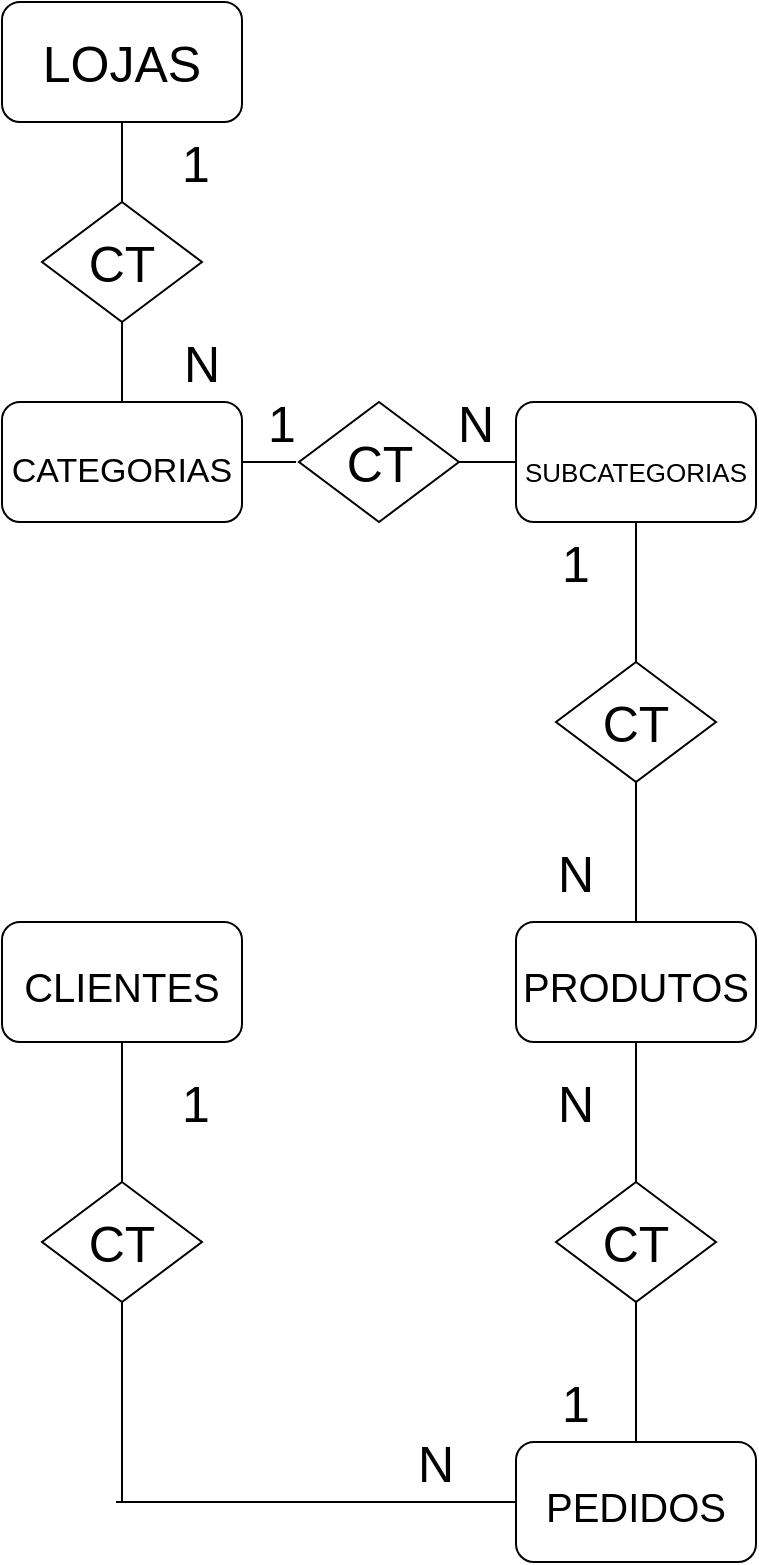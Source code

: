 <mxfile version="10.9.5" type="device"><diagram id="i4XgI-IVHfa8JobRN22N" name="CONCEITUAL"><mxGraphModel dx="1108" dy="758" grid="1" gridSize="10" guides="1" tooltips="1" connect="1" arrows="1" fold="1" page="1" pageScale="1" pageWidth="827" pageHeight="1169" math="0" shadow="0"><root><mxCell id="0"/><mxCell id="1" parent="0"/><mxCell id="RunzrBEFtfNlM01D3dQ2-3" value="" style="rounded=1;whiteSpace=wrap;html=1;" vertex="1" parent="1"><mxGeometry x="353" y="310" width="120" height="60" as="geometry"/></mxCell><mxCell id="RunzrBEFtfNlM01D3dQ2-4" value="LOJAS" style="text;html=1;strokeColor=none;fillColor=none;align=center;verticalAlign=middle;whiteSpace=wrap;rounded=0;fontSize=25;" vertex="1" parent="1"><mxGeometry x="353" y="310" width="120" height="60" as="geometry"/></mxCell><mxCell id="RunzrBEFtfNlM01D3dQ2-6" value="" style="rounded=1;whiteSpace=wrap;html=1;fontSize=25;" vertex="1" parent="1"><mxGeometry x="353" y="510" width="120" height="60" as="geometry"/></mxCell><mxCell id="RunzrBEFtfNlM01D3dQ2-7" value="&lt;font style=&quot;font-size: 17px&quot;&gt;CATEGORIAS&lt;/font&gt;" style="text;html=1;strokeColor=none;fillColor=none;align=center;verticalAlign=middle;whiteSpace=wrap;rounded=0;fontSize=25;" vertex="1" parent="1"><mxGeometry x="353" y="510" width="120" height="60" as="geometry"/></mxCell><mxCell id="RunzrBEFtfNlM01D3dQ2-8" value="" style="rounded=1;whiteSpace=wrap;html=1;fontSize=25;" vertex="1" parent="1"><mxGeometry x="610" y="510" width="120" height="60" as="geometry"/></mxCell><mxCell id="RunzrBEFtfNlM01D3dQ2-9" value="" style="endArrow=none;html=1;fontSize=25;exitX=0.5;exitY=1;exitDx=0;exitDy=0;" edge="1" parent="1" source="RunzrBEFtfNlM01D3dQ2-10" target="RunzrBEFtfNlM01D3dQ2-7"><mxGeometry width="50" height="50" relative="1" as="geometry"><mxPoint x="350" y="720" as="sourcePoint"/><mxPoint x="230" y="670" as="targetPoint"/></mxGeometry></mxCell><mxCell id="RunzrBEFtfNlM01D3dQ2-10" value="" style="rhombus;whiteSpace=wrap;html=1;fontSize=25;" vertex="1" parent="1"><mxGeometry x="373" y="410" width="80" height="60" as="geometry"/></mxCell><mxCell id="RunzrBEFtfNlM01D3dQ2-11" value="" style="endArrow=none;html=1;fontSize=25;entryX=0.5;entryY=1;entryDx=0;entryDy=0;exitX=0.5;exitY=0;exitDx=0;exitDy=0;" edge="1" parent="1" source="RunzrBEFtfNlM01D3dQ2-10" target="RunzrBEFtfNlM01D3dQ2-4"><mxGeometry width="50" height="50" relative="1" as="geometry"><mxPoint x="230" y="790" as="sourcePoint"/><mxPoint x="280" y="740" as="targetPoint"/></mxGeometry></mxCell><mxCell id="RunzrBEFtfNlM01D3dQ2-12" value="&lt;font style=&quot;font-size: 13px&quot;&gt;SUBCATEGORIAS&lt;/font&gt;" style="text;html=1;strokeColor=none;fillColor=none;align=center;verticalAlign=middle;whiteSpace=wrap;rounded=0;fontSize=25;" vertex="1" parent="1"><mxGeometry x="610" y="510" width="120" height="60" as="geometry"/></mxCell><mxCell id="RunzrBEFtfNlM01D3dQ2-13" value="" style="rhombus;whiteSpace=wrap;html=1;fontSize=25;" vertex="1" parent="1"><mxGeometry x="501.5" y="510" width="80" height="60" as="geometry"/></mxCell><mxCell id="RunzrBEFtfNlM01D3dQ2-14" value="" style="endArrow=none;html=1;fontSize=25;exitX=1;exitY=0.5;exitDx=0;exitDy=0;" edge="1" parent="1" source="RunzrBEFtfNlM01D3dQ2-7"><mxGeometry width="50" height="50" relative="1" as="geometry"><mxPoint x="350" y="640" as="sourcePoint"/><mxPoint x="500" y="540" as="targetPoint"/></mxGeometry></mxCell><mxCell id="RunzrBEFtfNlM01D3dQ2-15" value="" style="endArrow=none;html=1;fontSize=25;entryX=0;entryY=0.5;entryDx=0;entryDy=0;exitX=1;exitY=0.5;exitDx=0;exitDy=0;" edge="1" parent="1" source="RunzrBEFtfNlM01D3dQ2-13" target="RunzrBEFtfNlM01D3dQ2-12"><mxGeometry width="50" height="50" relative="1" as="geometry"><mxPoint x="350" y="640" as="sourcePoint"/><mxPoint x="400" y="590" as="targetPoint"/></mxGeometry></mxCell><mxCell id="RunzrBEFtfNlM01D3dQ2-16" value="" style="rounded=1;whiteSpace=wrap;html=1;fontSize=25;" vertex="1" parent="1"><mxGeometry x="353" y="770" width="120" height="60" as="geometry"/></mxCell><mxCell id="RunzrBEFtfNlM01D3dQ2-18" value="&lt;font style=&quot;font-size: 20px&quot;&gt;CLIENTES&lt;/font&gt;" style="text;html=1;strokeColor=none;fillColor=none;align=center;verticalAlign=middle;whiteSpace=wrap;rounded=0;fontSize=25;" vertex="1" parent="1"><mxGeometry x="353" y="770" width="120" height="60" as="geometry"/></mxCell><mxCell id="RunzrBEFtfNlM01D3dQ2-19" value="" style="rounded=1;whiteSpace=wrap;html=1;fontSize=25;" vertex="1" parent="1"><mxGeometry x="610" y="1030" width="120" height="60" as="geometry"/></mxCell><mxCell id="RunzrBEFtfNlM01D3dQ2-21" value="&lt;span style=&quot;font-size: 20px&quot;&gt;PEDIDOS&lt;/span&gt;" style="text;html=1;strokeColor=none;fillColor=none;align=center;verticalAlign=middle;whiteSpace=wrap;rounded=0;fontSize=25;" vertex="1" parent="1"><mxGeometry x="610" y="1030" width="120" height="60" as="geometry"/></mxCell><mxCell id="RunzrBEFtfNlM01D3dQ2-22" value="" style="rounded=1;whiteSpace=wrap;html=1;fontSize=25;" vertex="1" parent="1"><mxGeometry x="610" y="770" width="120" height="60" as="geometry"/></mxCell><mxCell id="RunzrBEFtfNlM01D3dQ2-23" value="&lt;span style=&quot;font-size: 20px&quot;&gt;PRODUTOS&lt;/span&gt;" style="text;html=1;strokeColor=none;fillColor=none;align=center;verticalAlign=middle;whiteSpace=wrap;rounded=0;fontSize=25;" vertex="1" parent="1"><mxGeometry x="610" y="770" width="120" height="60" as="geometry"/></mxCell><mxCell id="RunzrBEFtfNlM01D3dQ2-24" value="" style="rhombus;whiteSpace=wrap;html=1;fontSize=25;" vertex="1" parent="1"><mxGeometry x="630" y="640" width="80" height="60" as="geometry"/></mxCell><mxCell id="RunzrBEFtfNlM01D3dQ2-25" value="" style="rhombus;whiteSpace=wrap;html=1;fontSize=25;" vertex="1" parent="1"><mxGeometry x="630" y="900" width="80" height="60" as="geometry"/></mxCell><mxCell id="RunzrBEFtfNlM01D3dQ2-26" value="" style="rhombus;whiteSpace=wrap;html=1;fontSize=25;" vertex="1" parent="1"><mxGeometry x="373" y="900" width="80" height="60" as="geometry"/></mxCell><mxCell id="RunzrBEFtfNlM01D3dQ2-27" value="" style="endArrow=none;html=1;fontSize=25;entryX=0.5;entryY=1;entryDx=0;entryDy=0;exitX=0.5;exitY=0;exitDx=0;exitDy=0;" edge="1" parent="1" source="RunzrBEFtfNlM01D3dQ2-23" target="RunzrBEFtfNlM01D3dQ2-24"><mxGeometry width="50" height="50" relative="1" as="geometry"><mxPoint x="350" y="940" as="sourcePoint"/><mxPoint x="400" y="890" as="targetPoint"/></mxGeometry></mxCell><mxCell id="RunzrBEFtfNlM01D3dQ2-28" value="" style="endArrow=none;html=1;fontSize=25;entryX=0.5;entryY=1;entryDx=0;entryDy=0;exitX=0.5;exitY=0;exitDx=0;exitDy=0;" edge="1" parent="1" source="RunzrBEFtfNlM01D3dQ2-24" target="RunzrBEFtfNlM01D3dQ2-12"><mxGeometry width="50" height="50" relative="1" as="geometry"><mxPoint x="350" y="940" as="sourcePoint"/><mxPoint x="400" y="890" as="targetPoint"/></mxGeometry></mxCell><mxCell id="RunzrBEFtfNlM01D3dQ2-29" value="1" style="text;html=1;strokeColor=none;fillColor=none;align=center;verticalAlign=middle;whiteSpace=wrap;rounded=0;fontSize=25;" vertex="1" parent="1"><mxGeometry x="473" y="510" width="40" height="20" as="geometry"/></mxCell><mxCell id="RunzrBEFtfNlM01D3dQ2-30" value="N" style="text;html=1;strokeColor=none;fillColor=none;align=center;verticalAlign=middle;whiteSpace=wrap;rounded=0;fontSize=25;" vertex="1" parent="1"><mxGeometry x="570" y="510" width="40" height="20" as="geometry"/></mxCell><mxCell id="RunzrBEFtfNlM01D3dQ2-31" value="N" style="text;html=1;strokeColor=none;fillColor=none;align=center;verticalAlign=middle;whiteSpace=wrap;rounded=0;fontSize=25;" vertex="1" parent="1"><mxGeometry x="620" y="735" width="40" height="20" as="geometry"/></mxCell><mxCell id="RunzrBEFtfNlM01D3dQ2-32" value="1" style="text;html=1;strokeColor=none;fillColor=none;align=center;verticalAlign=middle;whiteSpace=wrap;rounded=0;fontSize=25;" vertex="1" parent="1"><mxGeometry x="620" y="1000" width="40" height="20" as="geometry"/></mxCell><mxCell id="RunzrBEFtfNlM01D3dQ2-34" value="1" style="text;html=1;strokeColor=none;fillColor=none;align=center;verticalAlign=middle;whiteSpace=wrap;rounded=0;fontSize=25;" vertex="1" parent="1"><mxGeometry x="430" y="380" width="40" height="20" as="geometry"/></mxCell><mxCell id="RunzrBEFtfNlM01D3dQ2-35" value="N" style="text;html=1;strokeColor=none;fillColor=none;align=center;verticalAlign=middle;whiteSpace=wrap;rounded=0;fontSize=25;" vertex="1" parent="1"><mxGeometry x="433" y="480" width="40" height="20" as="geometry"/></mxCell><mxCell id="RunzrBEFtfNlM01D3dQ2-37" value="" style="endArrow=none;html=1;fontSize=25;entryX=0.5;entryY=1;entryDx=0;entryDy=0;exitX=0.5;exitY=0;exitDx=0;exitDy=0;" edge="1" parent="1" source="RunzrBEFtfNlM01D3dQ2-25" target="RunzrBEFtfNlM01D3dQ2-23"><mxGeometry width="50" height="50" relative="1" as="geometry"><mxPoint x="80" y="1160" as="sourcePoint"/><mxPoint x="130" y="1110" as="targetPoint"/></mxGeometry></mxCell><mxCell id="RunzrBEFtfNlM01D3dQ2-38" value="" style="endArrow=none;html=1;fontSize=25;entryX=0.5;entryY=1;entryDx=0;entryDy=0;exitX=0.5;exitY=0;exitDx=0;exitDy=0;" edge="1" parent="1" source="RunzrBEFtfNlM01D3dQ2-21" target="RunzrBEFtfNlM01D3dQ2-25"><mxGeometry width="50" height="50" relative="1" as="geometry"><mxPoint x="460" y="1010" as="sourcePoint"/><mxPoint x="130" y="1110" as="targetPoint"/></mxGeometry></mxCell><mxCell id="RunzrBEFtfNlM01D3dQ2-39" value="1" style="text;html=1;strokeColor=none;fillColor=none;align=center;verticalAlign=middle;whiteSpace=wrap;rounded=0;fontSize=25;" vertex="1" parent="1"><mxGeometry x="620" y="580" width="40" height="20" as="geometry"/></mxCell><mxCell id="RunzrBEFtfNlM01D3dQ2-40" value="N" style="text;html=1;strokeColor=none;fillColor=none;align=center;verticalAlign=middle;whiteSpace=wrap;rounded=0;fontSize=25;" vertex="1" parent="1"><mxGeometry x="620" y="850" width="40" height="20" as="geometry"/></mxCell><mxCell id="RunzrBEFtfNlM01D3dQ2-43" value="CT" style="text;html=1;strokeColor=none;fillColor=none;align=center;verticalAlign=middle;whiteSpace=wrap;rounded=0;fontSize=25;" vertex="1" parent="1"><mxGeometry x="650" y="920" width="40" height="20" as="geometry"/></mxCell><mxCell id="RunzrBEFtfNlM01D3dQ2-44" value="CT" style="text;html=1;strokeColor=none;fillColor=none;align=center;verticalAlign=middle;whiteSpace=wrap;rounded=0;fontSize=25;" vertex="1" parent="1"><mxGeometry x="650" y="660" width="40" height="20" as="geometry"/></mxCell><mxCell id="RunzrBEFtfNlM01D3dQ2-45" value="CT" style="text;html=1;strokeColor=none;fillColor=none;align=center;verticalAlign=middle;whiteSpace=wrap;rounded=0;fontSize=25;" vertex="1" parent="1"><mxGeometry x="521.5" y="530" width="40" height="20" as="geometry"/></mxCell><mxCell id="RunzrBEFtfNlM01D3dQ2-46" value="CT" style="text;html=1;strokeColor=none;fillColor=none;align=center;verticalAlign=middle;whiteSpace=wrap;rounded=0;fontSize=25;" vertex="1" parent="1"><mxGeometry x="393" y="430" width="40" height="20" as="geometry"/></mxCell><mxCell id="RunzrBEFtfNlM01D3dQ2-47" value="" style="endArrow=none;html=1;fontSize=25;entryX=0.5;entryY=1;entryDx=0;entryDy=0;exitX=0.5;exitY=0;exitDx=0;exitDy=0;" edge="1" parent="1" source="RunzrBEFtfNlM01D3dQ2-26" target="RunzrBEFtfNlM01D3dQ2-18"><mxGeometry width="50" height="50" relative="1" as="geometry"><mxPoint x="350" y="1160" as="sourcePoint"/><mxPoint x="400" y="1110" as="targetPoint"/></mxGeometry></mxCell><mxCell id="RunzrBEFtfNlM01D3dQ2-48" value="CT" style="text;html=1;strokeColor=none;fillColor=none;align=center;verticalAlign=middle;whiteSpace=wrap;rounded=0;fontSize=25;" vertex="1" parent="1"><mxGeometry x="393" y="920" width="40" height="20" as="geometry"/></mxCell><mxCell id="RunzrBEFtfNlM01D3dQ2-49" value="" style="endArrow=none;html=1;fontSize=25;entryX=0.5;entryY=1;entryDx=0;entryDy=0;" edge="1" parent="1" target="RunzrBEFtfNlM01D3dQ2-26"><mxGeometry width="50" height="50" relative="1" as="geometry"><mxPoint x="413" y="1060" as="sourcePoint"/><mxPoint x="400" y="1110" as="targetPoint"/></mxGeometry></mxCell><mxCell id="RunzrBEFtfNlM01D3dQ2-50" value="" style="endArrow=none;html=1;fontSize=25;entryX=0;entryY=0.5;entryDx=0;entryDy=0;" edge="1" parent="1" target="RunzrBEFtfNlM01D3dQ2-21"><mxGeometry width="50" height="50" relative="1" as="geometry"><mxPoint x="410" y="1060" as="sourcePoint"/><mxPoint x="400" y="1110" as="targetPoint"/></mxGeometry></mxCell><mxCell id="RunzrBEFtfNlM01D3dQ2-51" value="N" style="text;html=1;strokeColor=none;fillColor=none;align=center;verticalAlign=middle;whiteSpace=wrap;rounded=0;fontSize=25;" vertex="1" parent="1"><mxGeometry x="550" y="1030" width="40" height="20" as="geometry"/></mxCell><mxCell id="RunzrBEFtfNlM01D3dQ2-52" value="1" style="text;html=1;strokeColor=none;fillColor=none;align=center;verticalAlign=middle;whiteSpace=wrap;rounded=0;fontSize=25;" vertex="1" parent="1"><mxGeometry x="430" y="850" width="40" height="20" as="geometry"/></mxCell></root></mxGraphModel></diagram><diagram id="0o_362IvGMLsTBRfFb0S" name="LOGICO"><mxGraphModel dx="926" dy="628" grid="1" gridSize="10" guides="1" tooltips="1" connect="1" arrows="1" fold="1" page="1" pageScale="1" pageWidth="827" pageHeight="1169" math="0" shadow="0"><root><mxCell id="2Dje5WB-UC0lZQTh_nIs-0"/><mxCell id="2Dje5WB-UC0lZQTh_nIs-1" parent="2Dje5WB-UC0lZQTh_nIs-0"/><mxCell id="2Dje5WB-UC0lZQTh_nIs-2" value="Lojas" style="swimlane;fontStyle=0;childLayout=stackLayout;horizontal=1;startSize=26;fillColor=#e0e0e0;horizontalStack=0;resizeParent=1;resizeParentMax=0;resizeLast=0;collapsible=1;marginBottom=0;swimlaneFillColor=#ffffff;align=center;fontSize=14;" vertex="1" parent="2Dje5WB-UC0lZQTh_nIs-1"><mxGeometry x="30" y="115" width="160" height="112" as="geometry"/></mxCell><mxCell id="2Dje5WB-UC0lZQTh_nIs-3" value="IdLoja: Int" style="shape=partialRectangle;top=0;left=0;right=0;bottom=0;align=left;verticalAlign=middle;fillColor=none;spacingLeft=60;spacingRight=4;overflow=hidden;rotatable=0;points=[[0,0.5],[1,0.5]];portConstraint=eastwest;dropTarget=0;fontStyle=5;fontSize=12;" vertex="1" parent="2Dje5WB-UC0lZQTh_nIs-2"><mxGeometry y="26" width="160" height="30" as="geometry"/></mxCell><mxCell id="2Dje5WB-UC0lZQTh_nIs-4" value="PK" style="shape=partialRectangle;fontStyle=1;top=0;left=0;bottom=0;fillColor=none;align=left;verticalAlign=middle;spacingLeft=4;spacingRight=4;overflow=hidden;rotatable=0;points=[];portConstraint=eastwest;part=1;fontSize=12;" vertex="1" connectable="0" parent="2Dje5WB-UC0lZQTh_nIs-3"><mxGeometry width="56" height="30" as="geometry"/></mxCell><mxCell id="2Dje5WB-UC0lZQTh_nIs-5" value="Nome: String" style="shape=partialRectangle;top=0;left=0;right=0;bottom=1;align=left;verticalAlign=middle;fillColor=none;spacingLeft=60;spacingRight=4;overflow=hidden;rotatable=0;points=[[0,0.5],[1,0.5]];portConstraint=eastwest;dropTarget=0;fontStyle=5;fontSize=12;" vertex="1" parent="2Dje5WB-UC0lZQTh_nIs-2"><mxGeometry y="56" width="160" height="30" as="geometry"/></mxCell><mxCell id="2Dje5WB-UC0lZQTh_nIs-6" value="PK" style="shape=partialRectangle;fontStyle=1;top=0;left=0;bottom=0;fillColor=none;align=left;verticalAlign=middle;spacingLeft=4;spacingRight=4;overflow=hidden;rotatable=0;points=[];portConstraint=eastwest;part=1;fontSize=12;" vertex="1" connectable="0" parent="2Dje5WB-UC0lZQTh_nIs-5"><mxGeometry width="56" height="30" as="geometry"/></mxCell><mxCell id="2Dje5WB-UC0lZQTh_nIs-7" value="Endereço: String" style="shape=partialRectangle;top=0;left=0;right=0;bottom=0;align=left;verticalAlign=top;fillColor=none;spacingLeft=60;spacingRight=4;overflow=hidden;rotatable=0;points=[[0,0.5],[1,0.5]];portConstraint=eastwest;dropTarget=0;fontSize=12;" vertex="1" parent="2Dje5WB-UC0lZQTh_nIs-2"><mxGeometry y="86" width="160" height="26" as="geometry"/></mxCell><mxCell id="2Dje5WB-UC0lZQTh_nIs-8" value="PK" style="shape=partialRectangle;top=0;left=0;bottom=0;fillColor=none;align=left;verticalAlign=top;spacingLeft=4;spacingRight=4;overflow=hidden;rotatable=0;points=[];portConstraint=eastwest;part=1;fontSize=12;" vertex="1" connectable="0" parent="2Dje5WB-UC0lZQTh_nIs-7"><mxGeometry width="56" height="26" as="geometry"/></mxCell><mxCell id="TW04tzDpq6VhOr1Rl6ns-0" value="Categorias" style="swimlane;fontStyle=0;childLayout=stackLayout;horizontal=1;startSize=26;fillColor=#e0e0e0;horizontalStack=0;resizeParent=1;resizeParentMax=0;resizeLast=0;collapsible=1;marginBottom=0;swimlaneFillColor=#ffffff;align=center;fontSize=14;" vertex="1" parent="2Dje5WB-UC0lZQTh_nIs-1"><mxGeometry x="270" y="156" width="160" height="86" as="geometry"/></mxCell><mxCell id="TW04tzDpq6VhOr1Rl6ns-1" value="IdCategoria: Int" style="shape=partialRectangle;top=0;left=0;right=0;bottom=0;align=left;verticalAlign=middle;fillColor=none;spacingLeft=60;spacingRight=4;overflow=hidden;rotatable=0;points=[[0,0.5],[1,0.5]];portConstraint=eastwest;dropTarget=0;fontStyle=5;fontSize=12;" vertex="1" parent="TW04tzDpq6VhOr1Rl6ns-0"><mxGeometry y="26" width="160" height="30" as="geometry"/></mxCell><mxCell id="TW04tzDpq6VhOr1Rl6ns-2" value="PK" style="shape=partialRectangle;fontStyle=1;top=0;left=0;bottom=0;fillColor=none;align=left;verticalAlign=middle;spacingLeft=4;spacingRight=4;overflow=hidden;rotatable=0;points=[];portConstraint=eastwest;part=1;fontSize=12;" vertex="1" connectable="0" parent="TW04tzDpq6VhOr1Rl6ns-1"><mxGeometry width="56" height="30" as="geometry"/></mxCell><mxCell id="TW04tzDpq6VhOr1Rl6ns-3" value="Nome: String" style="shape=partialRectangle;top=0;left=0;right=0;bottom=1;align=left;verticalAlign=middle;fillColor=none;spacingLeft=60;spacingRight=4;overflow=hidden;rotatable=0;points=[[0,0.5],[1,0.5]];portConstraint=eastwest;dropTarget=0;fontStyle=5;fontSize=12;" vertex="1" parent="TW04tzDpq6VhOr1Rl6ns-0"><mxGeometry y="56" width="160" height="30" as="geometry"/></mxCell><mxCell id="TW04tzDpq6VhOr1Rl6ns-4" value="PK" style="shape=partialRectangle;fontStyle=1;top=0;left=0;bottom=0;fillColor=none;align=left;verticalAlign=middle;spacingLeft=4;spacingRight=4;overflow=hidden;rotatable=0;points=[];portConstraint=eastwest;part=1;fontSize=12;" vertex="1" connectable="0" parent="TW04tzDpq6VhOr1Rl6ns-3"><mxGeometry width="56" height="30" as="geometry"/></mxCell><mxCell id="TW04tzDpq6VhOr1Rl6ns-8" value="" style="edgeStyle=entityRelationEdgeStyle;fontSize=12;html=1;endArrow=ERoneToMany;entryX=0;entryY=0.767;entryDx=0;entryDy=0;entryPerimeter=0;exitX=0.994;exitY=0.233;exitDx=0;exitDy=0;exitPerimeter=0;" edge="1" parent="2Dje5WB-UC0lZQTh_nIs-1" source="2Dje5WB-UC0lZQTh_nIs-5" target="TW04tzDpq6VhOr1Rl6ns-1"><mxGeometry width="100" height="100" relative="1" as="geometry"><mxPoint x="30" y="360" as="sourcePoint"/><mxPoint x="130" y="260" as="targetPoint"/></mxGeometry></mxCell><mxCell id="TW04tzDpq6VhOr1Rl6ns-9" value="Subcategorias" style="swimlane;fontStyle=0;childLayout=stackLayout;horizontal=1;startSize=26;fillColor=#e0e0e0;horizontalStack=0;resizeParent=1;resizeParentMax=0;resizeLast=0;collapsible=1;marginBottom=0;swimlaneFillColor=#ffffff;align=center;fontSize=14;" vertex="1" parent="2Dje5WB-UC0lZQTh_nIs-1"><mxGeometry x="520" y="156" width="160" height="112" as="geometry"/></mxCell><mxCell id="TW04tzDpq6VhOr1Rl6ns-10" value="IdSubCategoria:&#10;Int" style="shape=partialRectangle;top=0;left=0;right=0;bottom=0;align=left;verticalAlign=middle;fillColor=none;spacingLeft=60;spacingRight=4;overflow=hidden;rotatable=0;points=[[0,0.5],[1,0.5]];portConstraint=eastwest;dropTarget=0;fontStyle=5;fontSize=12;" vertex="1" parent="TW04tzDpq6VhOr1Rl6ns-9"><mxGeometry y="26" width="160" height="30" as="geometry"/></mxCell><mxCell id="TW04tzDpq6VhOr1Rl6ns-11" value="PK" style="shape=partialRectangle;fontStyle=1;top=0;left=0;bottom=0;fillColor=none;align=left;verticalAlign=middle;spacingLeft=4;spacingRight=4;overflow=hidden;rotatable=0;points=[];portConstraint=eastwest;part=1;fontSize=12;" vertex="1" connectable="0" parent="TW04tzDpq6VhOr1Rl6ns-10"><mxGeometry width="56" height="30" as="geometry"/></mxCell><mxCell id="TW04tzDpq6VhOr1Rl6ns-12" value="Nome: String" style="shape=partialRectangle;top=0;left=0;right=0;bottom=1;align=left;verticalAlign=middle;fillColor=none;spacingLeft=60;spacingRight=4;overflow=hidden;rotatable=0;points=[[0,0.5],[1,0.5]];portConstraint=eastwest;dropTarget=0;fontStyle=5;fontSize=12;" vertex="1" parent="TW04tzDpq6VhOr1Rl6ns-9"><mxGeometry y="56" width="160" height="30" as="geometry"/></mxCell><mxCell id="TW04tzDpq6VhOr1Rl6ns-13" value="PK" style="shape=partialRectangle;fontStyle=1;top=0;left=0;bottom=0;fillColor=none;align=left;verticalAlign=middle;spacingLeft=4;spacingRight=4;overflow=hidden;rotatable=0;points=[];portConstraint=eastwest;part=1;fontSize=12;" vertex="1" connectable="0" parent="TW04tzDpq6VhOr1Rl6ns-12"><mxGeometry width="56" height="30" as="geometry"/></mxCell><mxCell id="TW04tzDpq6VhOr1Rl6ns-14" value="IdCategorias: Int" style="shape=partialRectangle;top=0;left=0;right=0;bottom=0;align=left;verticalAlign=top;fillColor=none;spacingLeft=60;spacingRight=4;overflow=hidden;rotatable=0;points=[[0,0.5],[1,0.5]];portConstraint=eastwest;dropTarget=0;fontSize=12;" vertex="1" parent="TW04tzDpq6VhOr1Rl6ns-9"><mxGeometry y="86" width="160" height="26" as="geometry"/></mxCell><mxCell id="TW04tzDpq6VhOr1Rl6ns-15" value="FK" style="shape=partialRectangle;top=0;left=0;bottom=0;fillColor=none;align=left;verticalAlign=top;spacingLeft=4;spacingRight=4;overflow=hidden;rotatable=0;points=[];portConstraint=eastwest;part=1;fontSize=12;" vertex="1" connectable="0" parent="TW04tzDpq6VhOr1Rl6ns-14"><mxGeometry width="56" height="26" as="geometry"/></mxCell><mxCell id="TW04tzDpq6VhOr1Rl6ns-16" value="" style="edgeStyle=entityRelationEdgeStyle;fontSize=12;html=1;endArrow=ERoneToMany;entryX=0;entryY=0.5;entryDx=0;entryDy=0;exitX=1;exitY=0.5;exitDx=0;exitDy=0;" edge="1" parent="2Dje5WB-UC0lZQTh_nIs-1" source="TW04tzDpq6VhOr1Rl6ns-1" target="TW04tzDpq6VhOr1Rl6ns-12"><mxGeometry width="100" height="100" relative="1" as="geometry"><mxPoint x="30" y="390" as="sourcePoint"/><mxPoint x="130" y="290" as="targetPoint"/></mxGeometry></mxCell><mxCell id="1ewWQNXThp4M-mkwbWkn-0" value="Produtos" style="swimlane;fontStyle=0;childLayout=stackLayout;horizontal=1;startSize=26;fillColor=#e0e0e0;horizontalStack=0;resizeParent=1;resizeParentMax=0;resizeLast=0;collapsible=1;marginBottom=0;swimlaneFillColor=#ffffff;align=center;fontSize=14;" vertex="1" parent="2Dje5WB-UC0lZQTh_nIs-1"><mxGeometry x="747" y="181" width="160" height="142" as="geometry"/></mxCell><mxCell id="1ewWQNXThp4M-mkwbWkn-1" value="IdProduto: Int" style="shape=partialRectangle;top=0;left=0;right=0;bottom=0;align=left;verticalAlign=middle;fillColor=none;spacingLeft=60;spacingRight=4;overflow=hidden;rotatable=0;points=[[0,0.5],[1,0.5]];portConstraint=eastwest;dropTarget=0;fontStyle=5;fontSize=12;" vertex="1" parent="1ewWQNXThp4M-mkwbWkn-0"><mxGeometry y="26" width="160" height="30" as="geometry"/></mxCell><mxCell id="1ewWQNXThp4M-mkwbWkn-2" value="PK" style="shape=partialRectangle;fontStyle=1;top=0;left=0;bottom=0;fillColor=none;align=left;verticalAlign=middle;spacingLeft=4;spacingRight=4;overflow=hidden;rotatable=0;points=[];portConstraint=eastwest;part=1;fontSize=12;" vertex="1" connectable="0" parent="1ewWQNXThp4M-mkwbWkn-1"><mxGeometry width="56" height="30" as="geometry"/></mxCell><mxCell id="1ewWQNXThp4M-mkwbWkn-3" value="Nome: String" style="shape=partialRectangle;top=0;left=0;right=0;bottom=1;align=left;verticalAlign=middle;fillColor=none;spacingLeft=60;spacingRight=4;overflow=hidden;rotatable=0;points=[[0,0.5],[1,0.5]];portConstraint=eastwest;dropTarget=0;fontStyle=5;fontSize=12;" vertex="1" parent="1ewWQNXThp4M-mkwbWkn-0"><mxGeometry y="56" width="160" height="30" as="geometry"/></mxCell><mxCell id="1ewWQNXThp4M-mkwbWkn-4" value="PK" style="shape=partialRectangle;fontStyle=1;top=0;left=0;bottom=0;fillColor=none;align=left;verticalAlign=middle;spacingLeft=4;spacingRight=4;overflow=hidden;rotatable=0;points=[];portConstraint=eastwest;part=1;fontSize=12;" vertex="1" connectable="0" parent="1ewWQNXThp4M-mkwbWkn-3"><mxGeometry width="56" height="30" as="geometry"/></mxCell><mxCell id="1ewWQNXThp4M-mkwbWkn-5" value="Preço: Double" style="shape=partialRectangle;top=0;left=0;right=0;bottom=0;align=left;verticalAlign=top;fillColor=none;spacingLeft=60;spacingRight=4;overflow=hidden;rotatable=0;points=[[0,0.5],[1,0.5]];portConstraint=eastwest;dropTarget=0;fontSize=12;" vertex="1" parent="1ewWQNXThp4M-mkwbWkn-0"><mxGeometry y="86" width="160" height="26" as="geometry"/></mxCell><mxCell id="1ewWQNXThp4M-mkwbWkn-6" value="PK" style="shape=partialRectangle;top=0;left=0;bottom=0;fillColor=none;align=left;verticalAlign=top;spacingLeft=4;spacingRight=4;overflow=hidden;rotatable=0;points=[];portConstraint=eastwest;part=1;fontSize=12;" vertex="1" connectable="0" parent="1ewWQNXThp4M-mkwbWkn-5"><mxGeometry width="56" height="26" as="geometry"/></mxCell><mxCell id="1ewWQNXThp4M-mkwbWkn-7" value="IdSubCategoria:&#10;Int" style="shape=partialRectangle;top=0;left=0;right=0;bottom=1;align=left;verticalAlign=middle;fillColor=none;spacingLeft=60;spacingRight=4;overflow=hidden;rotatable=0;points=[[0,0.5],[1,0.5]];portConstraint=eastwest;dropTarget=0;fontStyle=5;fontSize=12;" vertex="1" parent="1ewWQNXThp4M-mkwbWkn-0"><mxGeometry y="112" width="160" height="30" as="geometry"/></mxCell><mxCell id="1ewWQNXThp4M-mkwbWkn-8" value="FK" style="shape=partialRectangle;fontStyle=1;top=0;left=0;bottom=0;fillColor=none;align=left;verticalAlign=middle;spacingLeft=4;spacingRight=4;overflow=hidden;rotatable=0;points=[];portConstraint=eastwest;part=1;fontSize=12;" vertex="1" connectable="0" parent="1ewWQNXThp4M-mkwbWkn-7"><mxGeometry width="56" height="30" as="geometry"/></mxCell><mxCell id="1ewWQNXThp4M-mkwbWkn-9" value="" style="edgeStyle=entityRelationEdgeStyle;fontSize=12;html=1;endArrow=ERmany;entryX=0;entryY=0.5;entryDx=0;entryDy=0;" edge="1" parent="2Dje5WB-UC0lZQTh_nIs-1" source="TW04tzDpq6VhOr1Rl6ns-12" target="1ewWQNXThp4M-mkwbWkn-3"><mxGeometry width="100" height="100" relative="1" as="geometry"><mxPoint x="300" y="440" as="sourcePoint"/><mxPoint x="400" y="340" as="targetPoint"/></mxGeometry></mxCell><mxCell id="1ewWQNXThp4M-mkwbWkn-10" value="Pedidos" style="swimlane;fontStyle=0;childLayout=stackLayout;horizontal=1;startSize=26;fillColor=#e0e0e0;horizontalStack=0;resizeParent=1;resizeParentMax=0;resizeLast=0;collapsible=1;marginBottom=0;swimlaneFillColor=#ffffff;align=center;fontSize=14;" vertex="1" parent="2Dje5WB-UC0lZQTh_nIs-1"><mxGeometry x="520" y="308" width="160" height="86" as="geometry"/></mxCell><mxCell id="1ewWQNXThp4M-mkwbWkn-11" value="IdPedidos: Int" style="shape=partialRectangle;top=0;left=0;right=0;bottom=0;align=left;verticalAlign=middle;fillColor=none;spacingLeft=60;spacingRight=4;overflow=hidden;rotatable=0;points=[[0,0.5],[1,0.5]];portConstraint=eastwest;dropTarget=0;fontStyle=5;fontSize=12;" vertex="1" parent="1ewWQNXThp4M-mkwbWkn-10"><mxGeometry y="26" width="160" height="30" as="geometry"/></mxCell><mxCell id="1ewWQNXThp4M-mkwbWkn-12" value="PK" style="shape=partialRectangle;fontStyle=1;top=0;left=0;bottom=0;fillColor=none;align=left;verticalAlign=middle;spacingLeft=4;spacingRight=4;overflow=hidden;rotatable=0;points=[];portConstraint=eastwest;part=1;fontSize=12;" vertex="1" connectable="0" parent="1ewWQNXThp4M-mkwbWkn-11"><mxGeometry width="56" height="30" as="geometry"/></mxCell><mxCell id="1ewWQNXThp4M-mkwbWkn-13" value="IdClientes: Int" style="shape=partialRectangle;top=0;left=0;right=0;bottom=1;align=left;verticalAlign=middle;fillColor=none;spacingLeft=60;spacingRight=4;overflow=hidden;rotatable=0;points=[[0,0.5],[1,0.5]];portConstraint=eastwest;dropTarget=0;fontStyle=5;fontSize=12;" vertex="1" parent="1ewWQNXThp4M-mkwbWkn-10"><mxGeometry y="56" width="160" height="30" as="geometry"/></mxCell><mxCell id="1ewWQNXThp4M-mkwbWkn-14" value="FK" style="shape=partialRectangle;fontStyle=1;top=0;left=0;bottom=0;fillColor=none;align=left;verticalAlign=middle;spacingLeft=4;spacingRight=4;overflow=hidden;rotatable=0;points=[];portConstraint=eastwest;part=1;fontSize=12;" vertex="1" connectable="0" parent="1ewWQNXThp4M-mkwbWkn-13"><mxGeometry width="56" height="30" as="geometry"/></mxCell><mxCell id="aO-lI7xvId04yvpNURXh-0" value="Clientes" style="swimlane;fontStyle=0;childLayout=stackLayout;horizontal=1;startSize=26;fillColor=#e0e0e0;horizontalStack=0;resizeParent=1;resizeParentMax=0;resizeLast=0;collapsible=1;marginBottom=0;swimlaneFillColor=#ffffff;align=center;fontSize=14;" vertex="1" parent="2Dje5WB-UC0lZQTh_nIs-1"><mxGeometry x="270" y="358" width="160" height="86" as="geometry"/></mxCell><mxCell id="aO-lI7xvId04yvpNURXh-1" value="IdCliente" style="shape=partialRectangle;top=0;left=0;right=0;bottom=0;align=left;verticalAlign=middle;fillColor=none;spacingLeft=60;spacingRight=4;overflow=hidden;rotatable=0;points=[[0,0.5],[1,0.5]];portConstraint=eastwest;dropTarget=0;fontStyle=5;fontSize=12;" vertex="1" parent="aO-lI7xvId04yvpNURXh-0"><mxGeometry y="26" width="160" height="30" as="geometry"/></mxCell><mxCell id="aO-lI7xvId04yvpNURXh-2" value="PK" style="shape=partialRectangle;fontStyle=1;top=0;left=0;bottom=0;fillColor=none;align=left;verticalAlign=middle;spacingLeft=4;spacingRight=4;overflow=hidden;rotatable=0;points=[];portConstraint=eastwest;part=1;fontSize=12;" vertex="1" connectable="0" parent="aO-lI7xvId04yvpNURXh-1"><mxGeometry width="56" height="30" as="geometry"/></mxCell><mxCell id="aO-lI7xvId04yvpNURXh-3" value="Nome: String" style="shape=partialRectangle;top=0;left=0;right=0;bottom=1;align=left;verticalAlign=middle;fillColor=none;spacingLeft=60;spacingRight=4;overflow=hidden;rotatable=0;points=[[0,0.5],[1,0.5]];portConstraint=eastwest;dropTarget=0;fontStyle=5;fontSize=12;" vertex="1" parent="aO-lI7xvId04yvpNURXh-0"><mxGeometry y="56" width="160" height="30" as="geometry"/></mxCell><mxCell id="aO-lI7xvId04yvpNURXh-4" value="PK" style="shape=partialRectangle;fontStyle=1;top=0;left=0;bottom=0;fillColor=none;align=left;verticalAlign=middle;spacingLeft=4;spacingRight=4;overflow=hidden;rotatable=0;points=[];portConstraint=eastwest;part=1;fontSize=12;" vertex="1" connectable="0" parent="aO-lI7xvId04yvpNURXh-3"><mxGeometry width="56" height="30" as="geometry"/></mxCell><mxCell id="aO-lI7xvId04yvpNURXh-8" value="" style="edgeStyle=entityRelationEdgeStyle;fontSize=12;html=1;endArrow=ERmany;startArrow=ERmany;entryX=0;entryY=0.5;entryDx=0;entryDy=0;exitX=1;exitY=0.5;exitDx=0;exitDy=0;" edge="1" parent="2Dje5WB-UC0lZQTh_nIs-1" source="1ewWQNXThp4M-mkwbWkn-11" target="1ewWQNXThp4M-mkwbWkn-5"><mxGeometry width="100" height="100" relative="1" as="geometry"><mxPoint x="30" y="570" as="sourcePoint"/><mxPoint x="130" y="470" as="targetPoint"/></mxGeometry></mxCell><mxCell id="aO-lI7xvId04yvpNURXh-9" value="" style="edgeStyle=entityRelationEdgeStyle;fontSize=12;html=1;endArrow=ERmany;entryX=0.013;entryY=0;entryDx=0;entryDy=0;entryPerimeter=0;exitX=1;exitY=0.5;exitDx=0;exitDy=0;" edge="1" parent="2Dje5WB-UC0lZQTh_nIs-1" source="aO-lI7xvId04yvpNURXh-1" target="1ewWQNXThp4M-mkwbWkn-13"><mxGeometry width="100" height="100" relative="1" as="geometry"><mxPoint x="30" y="570" as="sourcePoint"/><mxPoint x="130" y="470" as="targetPoint"/></mxGeometry></mxCell></root></mxGraphModel></diagram></mxfile>